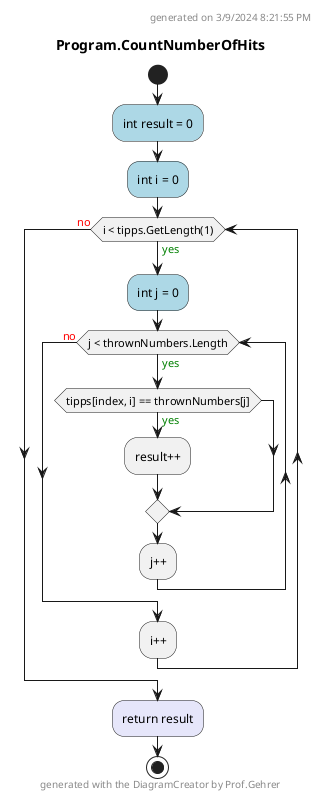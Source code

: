 @startuml Program.CountNumberOfHits
header
generated on 3/9/2024 8:21:55 PM
end header
title Program.CountNumberOfHits
start
#LightBlue:int result = 0;
#LightBlue:int i = 0;
while (i < tipps.GetLength(1)) is (<color:green>yes)
    #LightBlue:int j = 0;
    while (j < thrownNumbers.Length) is (<color:green>yes)
        if (tipps[index, i] == thrownNumbers[j]) then (<color:green>yes)
            :result++;
        endif
    :j++;
    endwhile (<color:red>no)
:i++;
endwhile (<color:red>no)
#Lavender:return result;
footer
generated with the DiagramCreator by Prof.Gehrer
end footer
stop
@enduml
